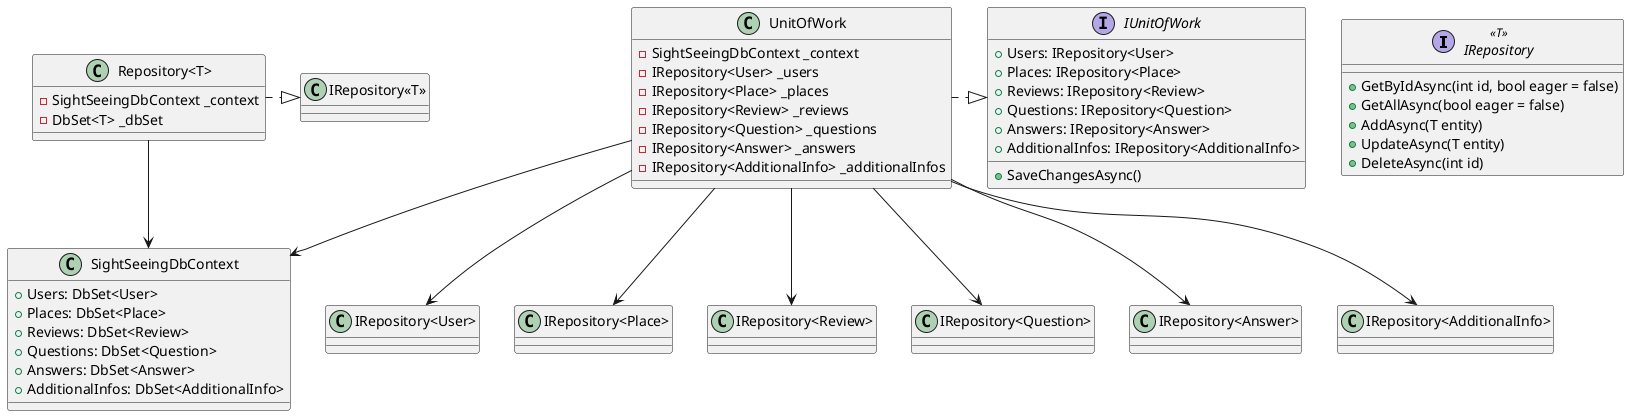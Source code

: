 @startuml
interface IRepository<<T>> {
  + GetByIdAsync(int id, bool eager = false)
  + GetAllAsync(bool eager = false)
  + AddAsync(T entity)
  + UpdateAsync(T entity)
  + DeleteAsync(int id)
}

interface IUnitOfWork {
  + Users: IRepository<User>
  + Places: IRepository<Place>
  + Reviews: IRepository<Review>
  + Questions: IRepository<Question>
  + Answers: IRepository<Answer>
  + AdditionalInfos: IRepository<AdditionalInfo>
  + SaveChangesAsync()
}

class "Repository<T>" {
  - SightSeeingDbContext _context
  - DbSet<T> _dbSet
}

class UnitOfWork {
  - SightSeeingDbContext _context
  - IRepository<User> _users
  - IRepository<Place> _places
  - IRepository<Review> _reviews
  - IRepository<Question> _questions
  - IRepository<Answer> _answers
  - IRepository<AdditionalInfo> _additionalInfos
}

class SightSeeingDbContext {
  + Users: DbSet<User>
  + Places: DbSet<Place>
  + Reviews: DbSet<Review>
  + Questions: DbSet<Question>
  + Answers: DbSet<Answer>
  + AdditionalInfos: DbSet<AdditionalInfo>
}

"Repository<T>" .|> "IRepository<<T>>"

UnitOfWork .|> IUnitOfWork

"Repository<T>" --> SightSeeingDbContext
UnitOfWork --> SightSeeingDbContext
UnitOfWork --> "IRepository<User>"
UnitOfWork --> "IRepository<Place>"
UnitOfWork --> "IRepository<Review>"
UnitOfWork --> "IRepository<Question>"
UnitOfWork --> "IRepository<Answer>"
UnitOfWork --> "IRepository<AdditionalInfo>"
@enduml